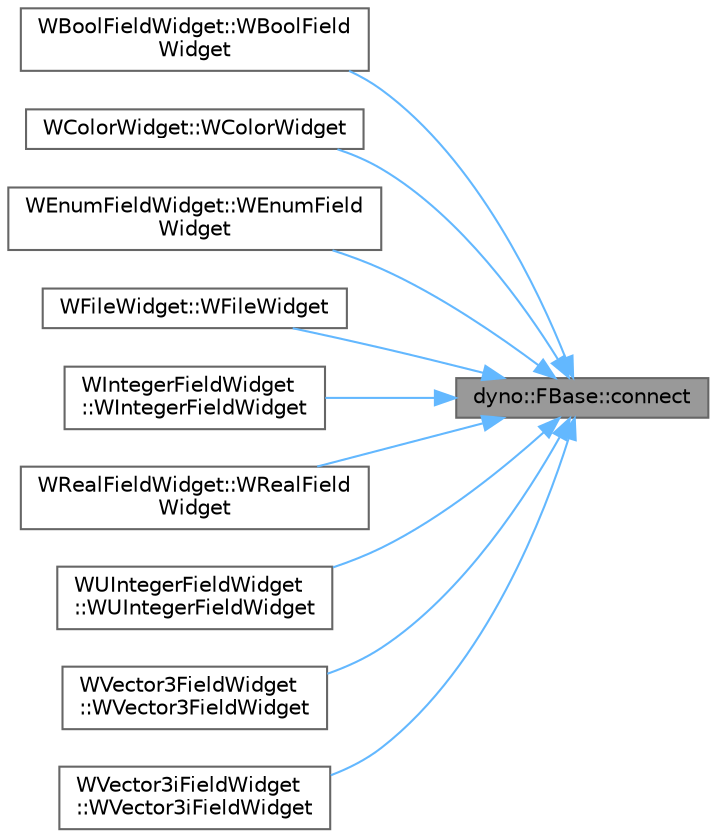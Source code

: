 digraph "dyno::FBase::connect"
{
 // LATEX_PDF_SIZE
  bgcolor="transparent";
  edge [fontname=Helvetica,fontsize=10,labelfontname=Helvetica,labelfontsize=10];
  node [fontname=Helvetica,fontsize=10,shape=box,height=0.2,width=0.4];
  rankdir="RL";
  Node1 [id="Node000001",label="dyno::FBase::connect",height=0.2,width=0.4,color="gray40", fillcolor="grey60", style="filled", fontcolor="black",tooltip=" "];
  Node1 -> Node2 [id="edge1_Node000001_Node000002",dir="back",color="steelblue1",style="solid",tooltip=" "];
  Node2 [id="Node000002",label="WBoolFieldWidget::WBoolField\lWidget",height=0.2,width=0.4,color="grey40", fillcolor="white", style="filled",URL="$class_w_bool_field_widget.html#ae93c4d831218718042d1d22689eed1cb",tooltip=" "];
  Node1 -> Node3 [id="edge2_Node000001_Node000003",dir="back",color="steelblue1",style="solid",tooltip=" "];
  Node3 [id="Node000003",label="WColorWidget::WColorWidget",height=0.2,width=0.4,color="grey40", fillcolor="white", style="filled",URL="$class_w_color_widget.html#a183e50b0e01caa5b6a5d1999fe95721f",tooltip=" "];
  Node1 -> Node4 [id="edge3_Node000001_Node000004",dir="back",color="steelblue1",style="solid",tooltip=" "];
  Node4 [id="Node000004",label="WEnumFieldWidget::WEnumField\lWidget",height=0.2,width=0.4,color="grey40", fillcolor="white", style="filled",URL="$class_w_enum_field_widget.html#a5945118c57c8affe9387869e40156ab1",tooltip=" "];
  Node1 -> Node5 [id="edge4_Node000001_Node000005",dir="back",color="steelblue1",style="solid",tooltip=" "];
  Node5 [id="Node000005",label="WFileWidget::WFileWidget",height=0.2,width=0.4,color="grey40", fillcolor="white", style="filled",URL="$class_w_file_widget.html#a35cb857d34b7615a0c98bb58a82e60fd",tooltip=" "];
  Node1 -> Node6 [id="edge5_Node000001_Node000006",dir="back",color="steelblue1",style="solid",tooltip=" "];
  Node6 [id="Node000006",label="WIntegerFieldWidget\l::WIntegerFieldWidget",height=0.2,width=0.4,color="grey40", fillcolor="white", style="filled",URL="$class_w_integer_field_widget.html#a6e329453f94fef4263a35b69edcc4ce3",tooltip=" "];
  Node1 -> Node7 [id="edge6_Node000001_Node000007",dir="back",color="steelblue1",style="solid",tooltip=" "];
  Node7 [id="Node000007",label="WRealFieldWidget::WRealField\lWidget",height=0.2,width=0.4,color="grey40", fillcolor="white", style="filled",URL="$class_w_real_field_widget.html#aea177f631ea3fdca2289f3fc283342e9",tooltip=" "];
  Node1 -> Node8 [id="edge7_Node000001_Node000008",dir="back",color="steelblue1",style="solid",tooltip=" "];
  Node8 [id="Node000008",label="WUIntegerFieldWidget\l::WUIntegerFieldWidget",height=0.2,width=0.4,color="grey40", fillcolor="white", style="filled",URL="$class_w_u_integer_field_widget.html#afe9075f8efae23b0b0ec93a7f2a83cdc",tooltip=" "];
  Node1 -> Node9 [id="edge8_Node000001_Node000009",dir="back",color="steelblue1",style="solid",tooltip=" "];
  Node9 [id="Node000009",label="WVector3FieldWidget\l::WVector3FieldWidget",height=0.2,width=0.4,color="grey40", fillcolor="white", style="filled",URL="$class_w_vector3_field_widget.html#af97aa38d915e9507dc6d03ce2567974d",tooltip=" "];
  Node1 -> Node10 [id="edge9_Node000001_Node000010",dir="back",color="steelblue1",style="solid",tooltip=" "];
  Node10 [id="Node000010",label="WVector3iFieldWidget\l::WVector3iFieldWidget",height=0.2,width=0.4,color="grey40", fillcolor="white", style="filled",URL="$class_w_vector3i_field_widget.html#a4adcddee50abfb1cf3d30c92be738686",tooltip=" "];
}
